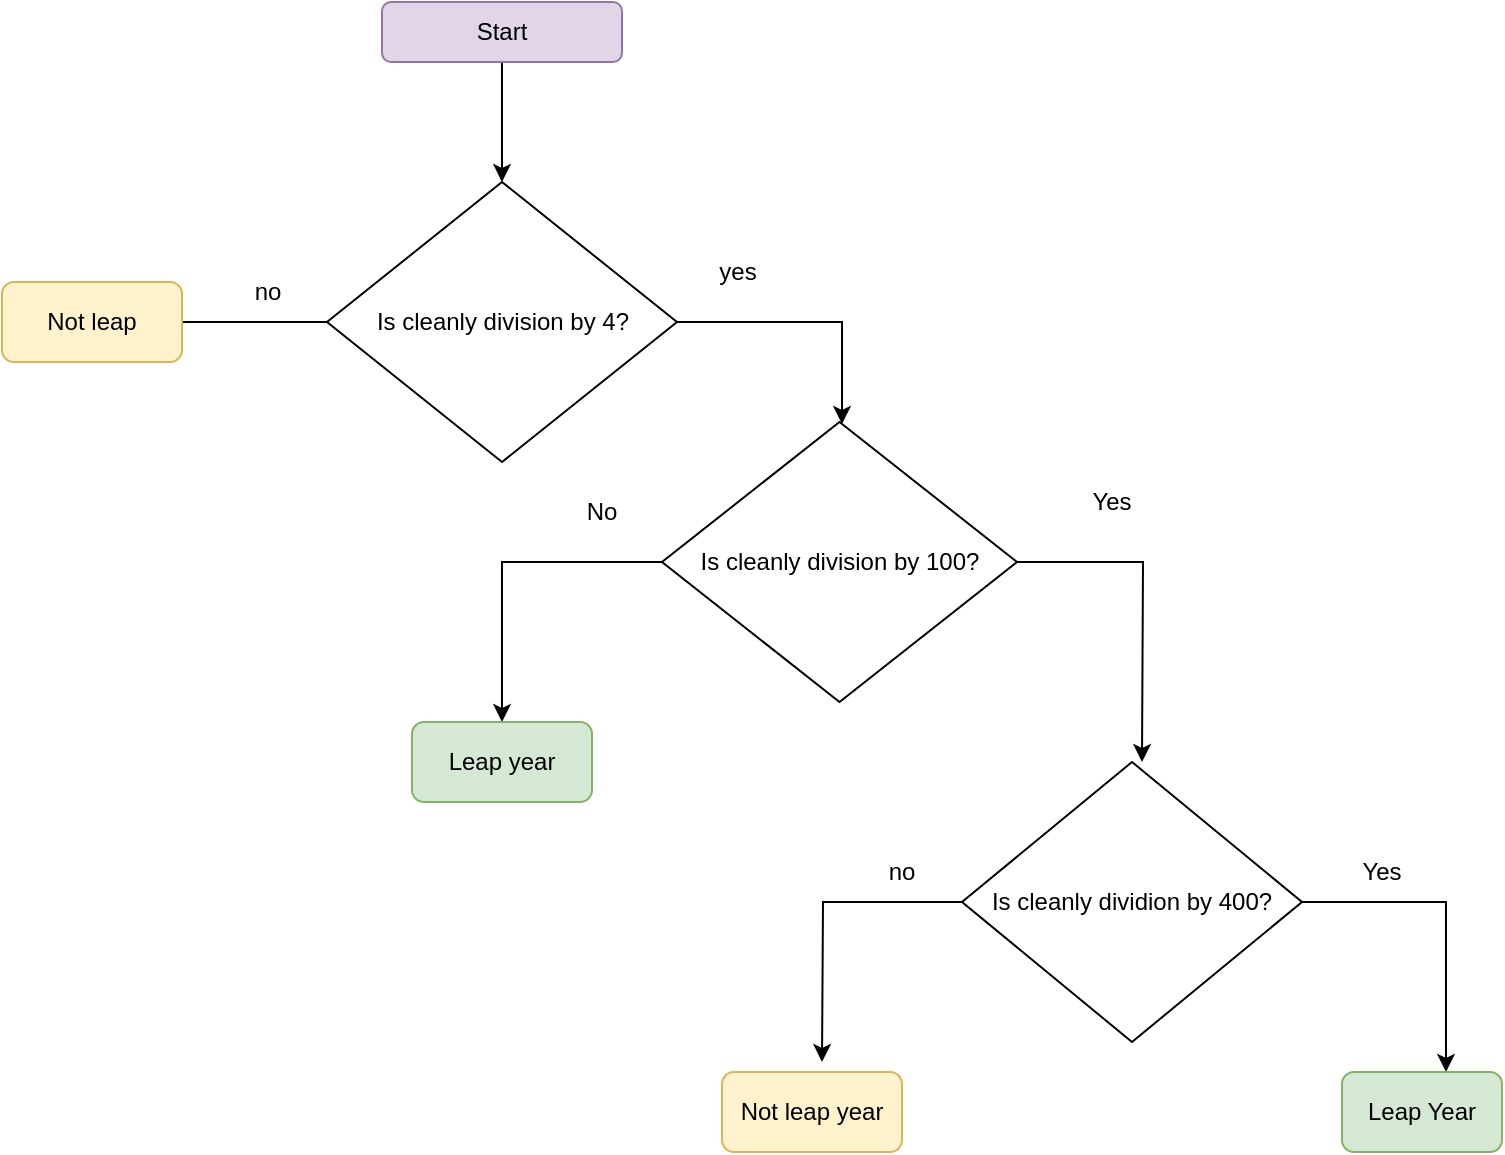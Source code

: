 <mxfile version="15.7.3" type="device"><diagram id="3du-4AXtKQWsyz98EfY5" name="第 1 页"><mxGraphModel dx="1454" dy="1007" grid="1" gridSize="10" guides="1" tooltips="1" connect="1" arrows="1" fold="1" page="1" pageScale="1" pageWidth="827" pageHeight="1169" math="0" shadow="0"><root><mxCell id="0"/><mxCell id="1" parent="0"/><mxCell id="qxWUCZINM1RA_UUb7_yx-11" value="" style="edgeStyle=orthogonalEdgeStyle;rounded=0;orthogonalLoop=1;jettySize=auto;html=1;" edge="1" parent="1" source="qxWUCZINM1RA_UUb7_yx-1" target="qxWUCZINM1RA_UUb7_yx-2"><mxGeometry relative="1" as="geometry"/></mxCell><mxCell id="qxWUCZINM1RA_UUb7_yx-1" value="Start" style="rounded=1;whiteSpace=wrap;html=1;fillColor=#e1d5e7;strokeColor=#9673a6;" vertex="1" parent="1"><mxGeometry x="230" y="50" width="120" height="30" as="geometry"/></mxCell><mxCell id="qxWUCZINM1RA_UUb7_yx-15" value="" style="edgeStyle=orthogonalEdgeStyle;rounded=0;orthogonalLoop=1;jettySize=auto;html=1;" edge="1" parent="1" source="qxWUCZINM1RA_UUb7_yx-2"><mxGeometry relative="1" as="geometry"><mxPoint x="92.5" y="210" as="targetPoint"/></mxGeometry></mxCell><mxCell id="qxWUCZINM1RA_UUb7_yx-19" style="edgeStyle=orthogonalEdgeStyle;rounded=0;orthogonalLoop=1;jettySize=auto;html=1;exitX=1;exitY=0.5;exitDx=0;exitDy=0;" edge="1" parent="1" source="qxWUCZINM1RA_UUb7_yx-2" target="qxWUCZINM1RA_UUb7_yx-3"><mxGeometry relative="1" as="geometry"><mxPoint x="510" y="270" as="targetPoint"/><Array as="points"><mxPoint x="460" y="210"/></Array></mxGeometry></mxCell><mxCell id="qxWUCZINM1RA_UUb7_yx-2" value="Is cleanly division by 4?" style="rhombus;whiteSpace=wrap;html=1;" vertex="1" parent="1"><mxGeometry x="202.5" y="140" width="175" height="140" as="geometry"/></mxCell><mxCell id="qxWUCZINM1RA_UUb7_yx-21" style="edgeStyle=orthogonalEdgeStyle;rounded=0;orthogonalLoop=1;jettySize=auto;html=1;" edge="1" parent="1" source="qxWUCZINM1RA_UUb7_yx-3" target="qxWUCZINM1RA_UUb7_yx-9"><mxGeometry relative="1" as="geometry"/></mxCell><mxCell id="qxWUCZINM1RA_UUb7_yx-23" style="edgeStyle=orthogonalEdgeStyle;rounded=0;orthogonalLoop=1;jettySize=auto;html=1;" edge="1" parent="1" source="qxWUCZINM1RA_UUb7_yx-3"><mxGeometry relative="1" as="geometry"><mxPoint x="610" y="430" as="targetPoint"/></mxGeometry></mxCell><mxCell id="qxWUCZINM1RA_UUb7_yx-3" value="Is cleanly division by 100?" style="rhombus;whiteSpace=wrap;html=1;" vertex="1" parent="1"><mxGeometry x="370" y="260" width="177.5" height="140" as="geometry"/></mxCell><mxCell id="qxWUCZINM1RA_UUb7_yx-25" style="edgeStyle=orthogonalEdgeStyle;rounded=0;orthogonalLoop=1;jettySize=auto;html=1;" edge="1" parent="1" source="qxWUCZINM1RA_UUb7_yx-4"><mxGeometry relative="1" as="geometry"><mxPoint x="450" y="580" as="targetPoint"/></mxGeometry></mxCell><mxCell id="qxWUCZINM1RA_UUb7_yx-26" style="edgeStyle=orthogonalEdgeStyle;rounded=0;orthogonalLoop=1;jettySize=auto;html=1;exitX=1;exitY=0.5;exitDx=0;exitDy=0;entryX=0.65;entryY=0;entryDx=0;entryDy=0;entryPerimeter=0;" edge="1" parent="1" source="qxWUCZINM1RA_UUb7_yx-4" target="qxWUCZINM1RA_UUb7_yx-5"><mxGeometry relative="1" as="geometry"/></mxCell><mxCell id="qxWUCZINM1RA_UUb7_yx-4" value="Is cleanly dividion by 400?" style="rhombus;whiteSpace=wrap;html=1;" vertex="1" parent="1"><mxGeometry x="520" y="430" width="170" height="140" as="geometry"/></mxCell><mxCell id="qxWUCZINM1RA_UUb7_yx-5" value="Leap Year" style="rounded=1;whiteSpace=wrap;html=1;fillColor=#d5e8d4;strokeColor=#82b366;" vertex="1" parent="1"><mxGeometry x="710" y="585" width="80" height="40" as="geometry"/></mxCell><mxCell id="qxWUCZINM1RA_UUb7_yx-6" value="Not leap" style="rounded=1;whiteSpace=wrap;html=1;fillColor=#fff2cc;strokeColor=#d6b656;" vertex="1" parent="1"><mxGeometry x="40" y="190" width="90" height="40" as="geometry"/></mxCell><mxCell id="qxWUCZINM1RA_UUb7_yx-8" value="Not leap year" style="rounded=1;whiteSpace=wrap;html=1;fillColor=#fff2cc;strokeColor=#d6b656;" vertex="1" parent="1"><mxGeometry x="400" y="585" width="90" height="40" as="geometry"/></mxCell><mxCell id="qxWUCZINM1RA_UUb7_yx-9" value="Leap year" style="rounded=1;whiteSpace=wrap;html=1;fillColor=#d5e8d4;strokeColor=#82b366;" vertex="1" parent="1"><mxGeometry x="245" y="410" width="90" height="40" as="geometry"/></mxCell><mxCell id="qxWUCZINM1RA_UUb7_yx-17" value="yes" style="text;html=1;strokeColor=none;fillColor=none;align=center;verticalAlign=middle;whiteSpace=wrap;rounded=0;" vertex="1" parent="1"><mxGeometry x="377.5" y="170" width="60" height="30" as="geometry"/></mxCell><mxCell id="qxWUCZINM1RA_UUb7_yx-18" value="no" style="text;html=1;strokeColor=none;fillColor=none;align=center;verticalAlign=middle;whiteSpace=wrap;rounded=0;" vertex="1" parent="1"><mxGeometry x="143" y="180" width="60" height="30" as="geometry"/></mxCell><mxCell id="qxWUCZINM1RA_UUb7_yx-22" value="Yes" style="text;html=1;strokeColor=none;fillColor=none;align=center;verticalAlign=middle;whiteSpace=wrap;rounded=0;" vertex="1" parent="1"><mxGeometry x="570" y="290" width="50" height="20" as="geometry"/></mxCell><mxCell id="qxWUCZINM1RA_UUb7_yx-24" value="No" style="text;html=1;strokeColor=none;fillColor=none;align=center;verticalAlign=middle;whiteSpace=wrap;rounded=0;" vertex="1" parent="1"><mxGeometry x="310" y="290" width="60" height="30" as="geometry"/></mxCell><mxCell id="qxWUCZINM1RA_UUb7_yx-27" value="no" style="text;html=1;strokeColor=none;fillColor=none;align=center;verticalAlign=middle;whiteSpace=wrap;rounded=0;" vertex="1" parent="1"><mxGeometry x="460" y="470" width="60" height="30" as="geometry"/></mxCell><mxCell id="qxWUCZINM1RA_UUb7_yx-28" value="Yes" style="text;html=1;strokeColor=none;fillColor=none;align=center;verticalAlign=middle;whiteSpace=wrap;rounded=0;" vertex="1" parent="1"><mxGeometry x="700" y="470" width="60" height="30" as="geometry"/></mxCell></root></mxGraphModel></diagram></mxfile>